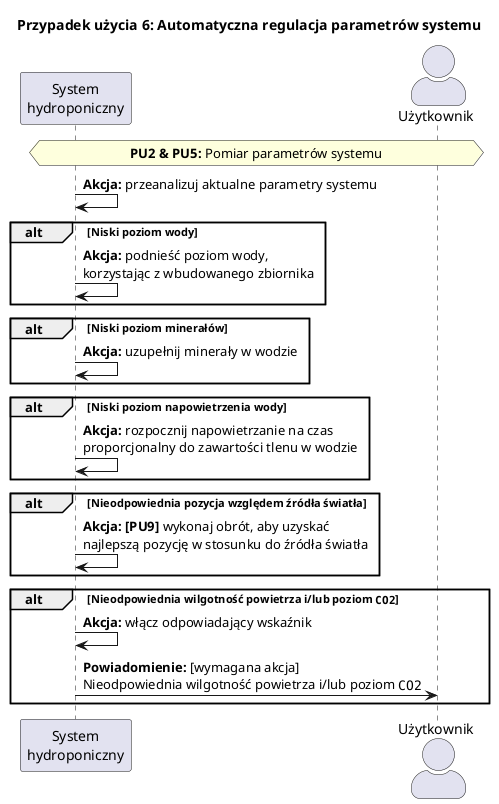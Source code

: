 @startuml us6

title Przypadek użycia 6: Automatyczna regulacja parametrów systemu

skinparam actorStyle awesome

participant "System\nhydroponiczny" as System
actor Użytkownik as User

hnote across: **PU2 & PU5:** Pomiar parametrów systemu

System -> System: **Akcja:** przeanalizuj aktualne parametry systemu
alt Niski poziom wody
    System -> System: **Akcja:** podnieść poziom wody,\nkorzystając z wbudowanego zbiornika
end
alt Niski poziom minerałów
    System -> System: **Akcja:** uzupełnij minerały w wodzie
end
alt Niski poziom napowietrzenia wody
    System -> System: **Akcja:** rozpocznij napowietrzanie na czas\nproporcjonalny do zawartości tlenu w wodzie
end
alt Nieodpowiednia pozycja względem źródła światła
    System -> System: **Akcja:** **[PU9]** wykonaj obrót, aby uzyskać\nnajlepszą pozycję w stosunku do źródła światła
end
alt Nieodpowiednia wilgotność powietrza i/lub poziom ""CO2""
    System -> System: **Akcja:** włącz odpowiadający wskaźnik
    System -> User: **Powiadomienie:** [wymagana akcja]\nNieodpowiednia wilgotność powietrza i/lub poziom ""CO2""
end

@enduml

